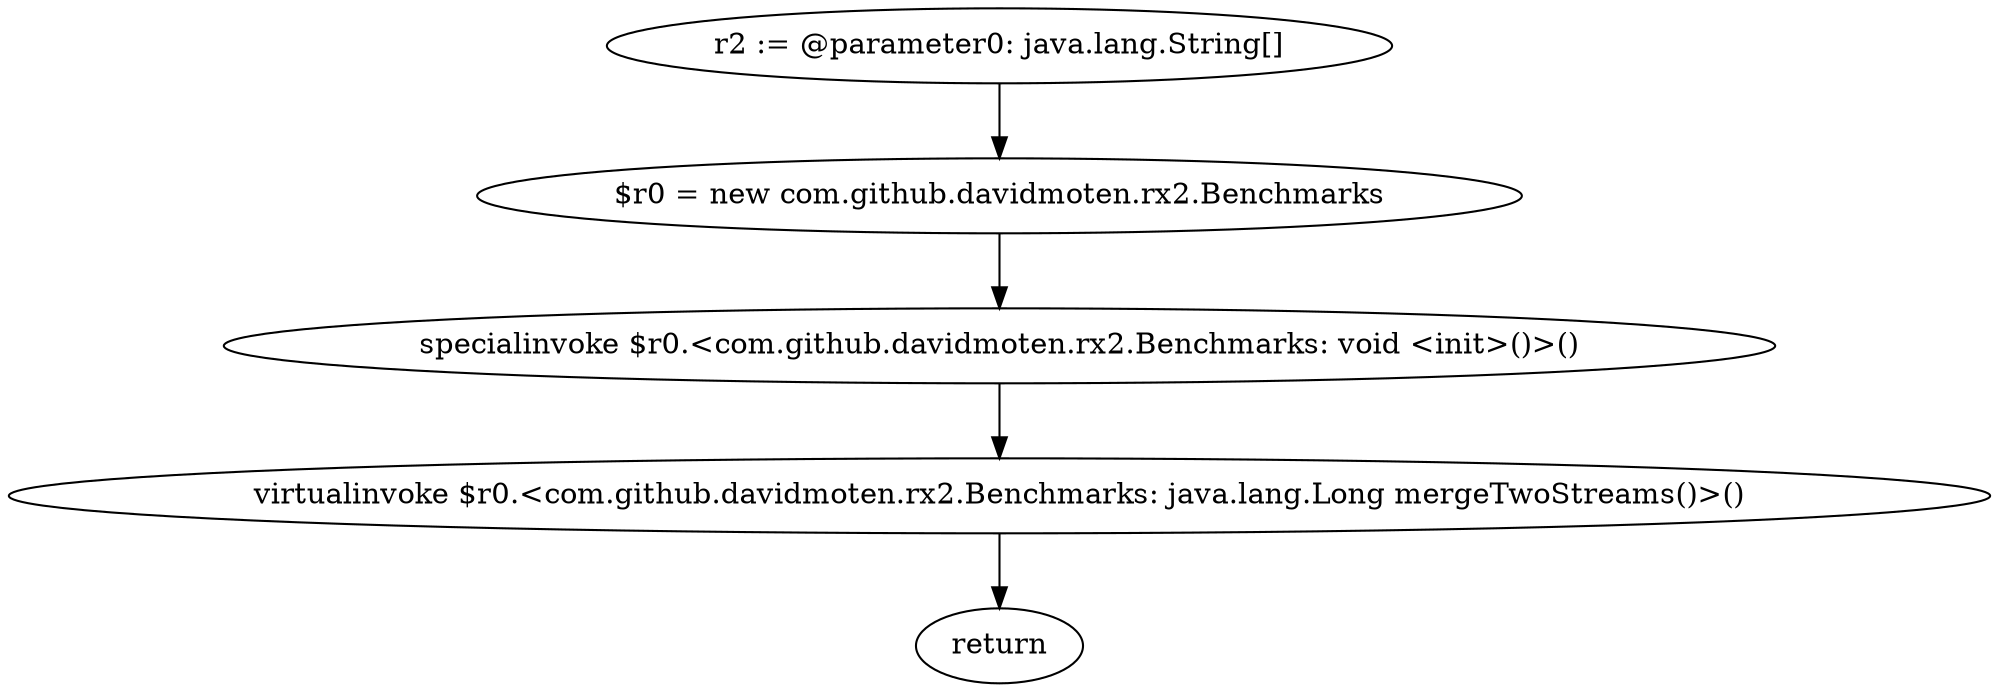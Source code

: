 digraph "unitGraph" {
    "r2 := @parameter0: java.lang.String[]"
    "$r0 = new com.github.davidmoten.rx2.Benchmarks"
    "specialinvoke $r0.<com.github.davidmoten.rx2.Benchmarks: void <init>()>()"
    "virtualinvoke $r0.<com.github.davidmoten.rx2.Benchmarks: java.lang.Long mergeTwoStreams()>()"
    "return"
    "r2 := @parameter0: java.lang.String[]"->"$r0 = new com.github.davidmoten.rx2.Benchmarks";
    "$r0 = new com.github.davidmoten.rx2.Benchmarks"->"specialinvoke $r0.<com.github.davidmoten.rx2.Benchmarks: void <init>()>()";
    "specialinvoke $r0.<com.github.davidmoten.rx2.Benchmarks: void <init>()>()"->"virtualinvoke $r0.<com.github.davidmoten.rx2.Benchmarks: java.lang.Long mergeTwoStreams()>()";
    "virtualinvoke $r0.<com.github.davidmoten.rx2.Benchmarks: java.lang.Long mergeTwoStreams()>()"->"return";
}
